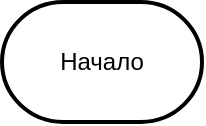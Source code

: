 <mxfile version="14.6.12" type="device"><diagram id="CCFgB4qDf2LG0F8djOgn" name="Page-1"><mxGraphModel dx="1350" dy="1845" grid="1" gridSize="10" guides="1" tooltips="1" connect="1" arrows="1" fold="1" page="1" pageScale="1" pageWidth="850" pageHeight="1100" math="0" shadow="0"><root><mxCell id="0"/><mxCell id="1" parent="0"/><mxCell id="A_u-ODf7SKKf7fkqqJtL-3" value="Начало" style="strokeWidth=2;html=1;shape=mxgraph.flowchart.terminator;whiteSpace=wrap;" vertex="1" parent="1"><mxGeometry x="300" y="-920" width="100" height="60" as="geometry"/></mxCell></root></mxGraphModel></diagram></mxfile>